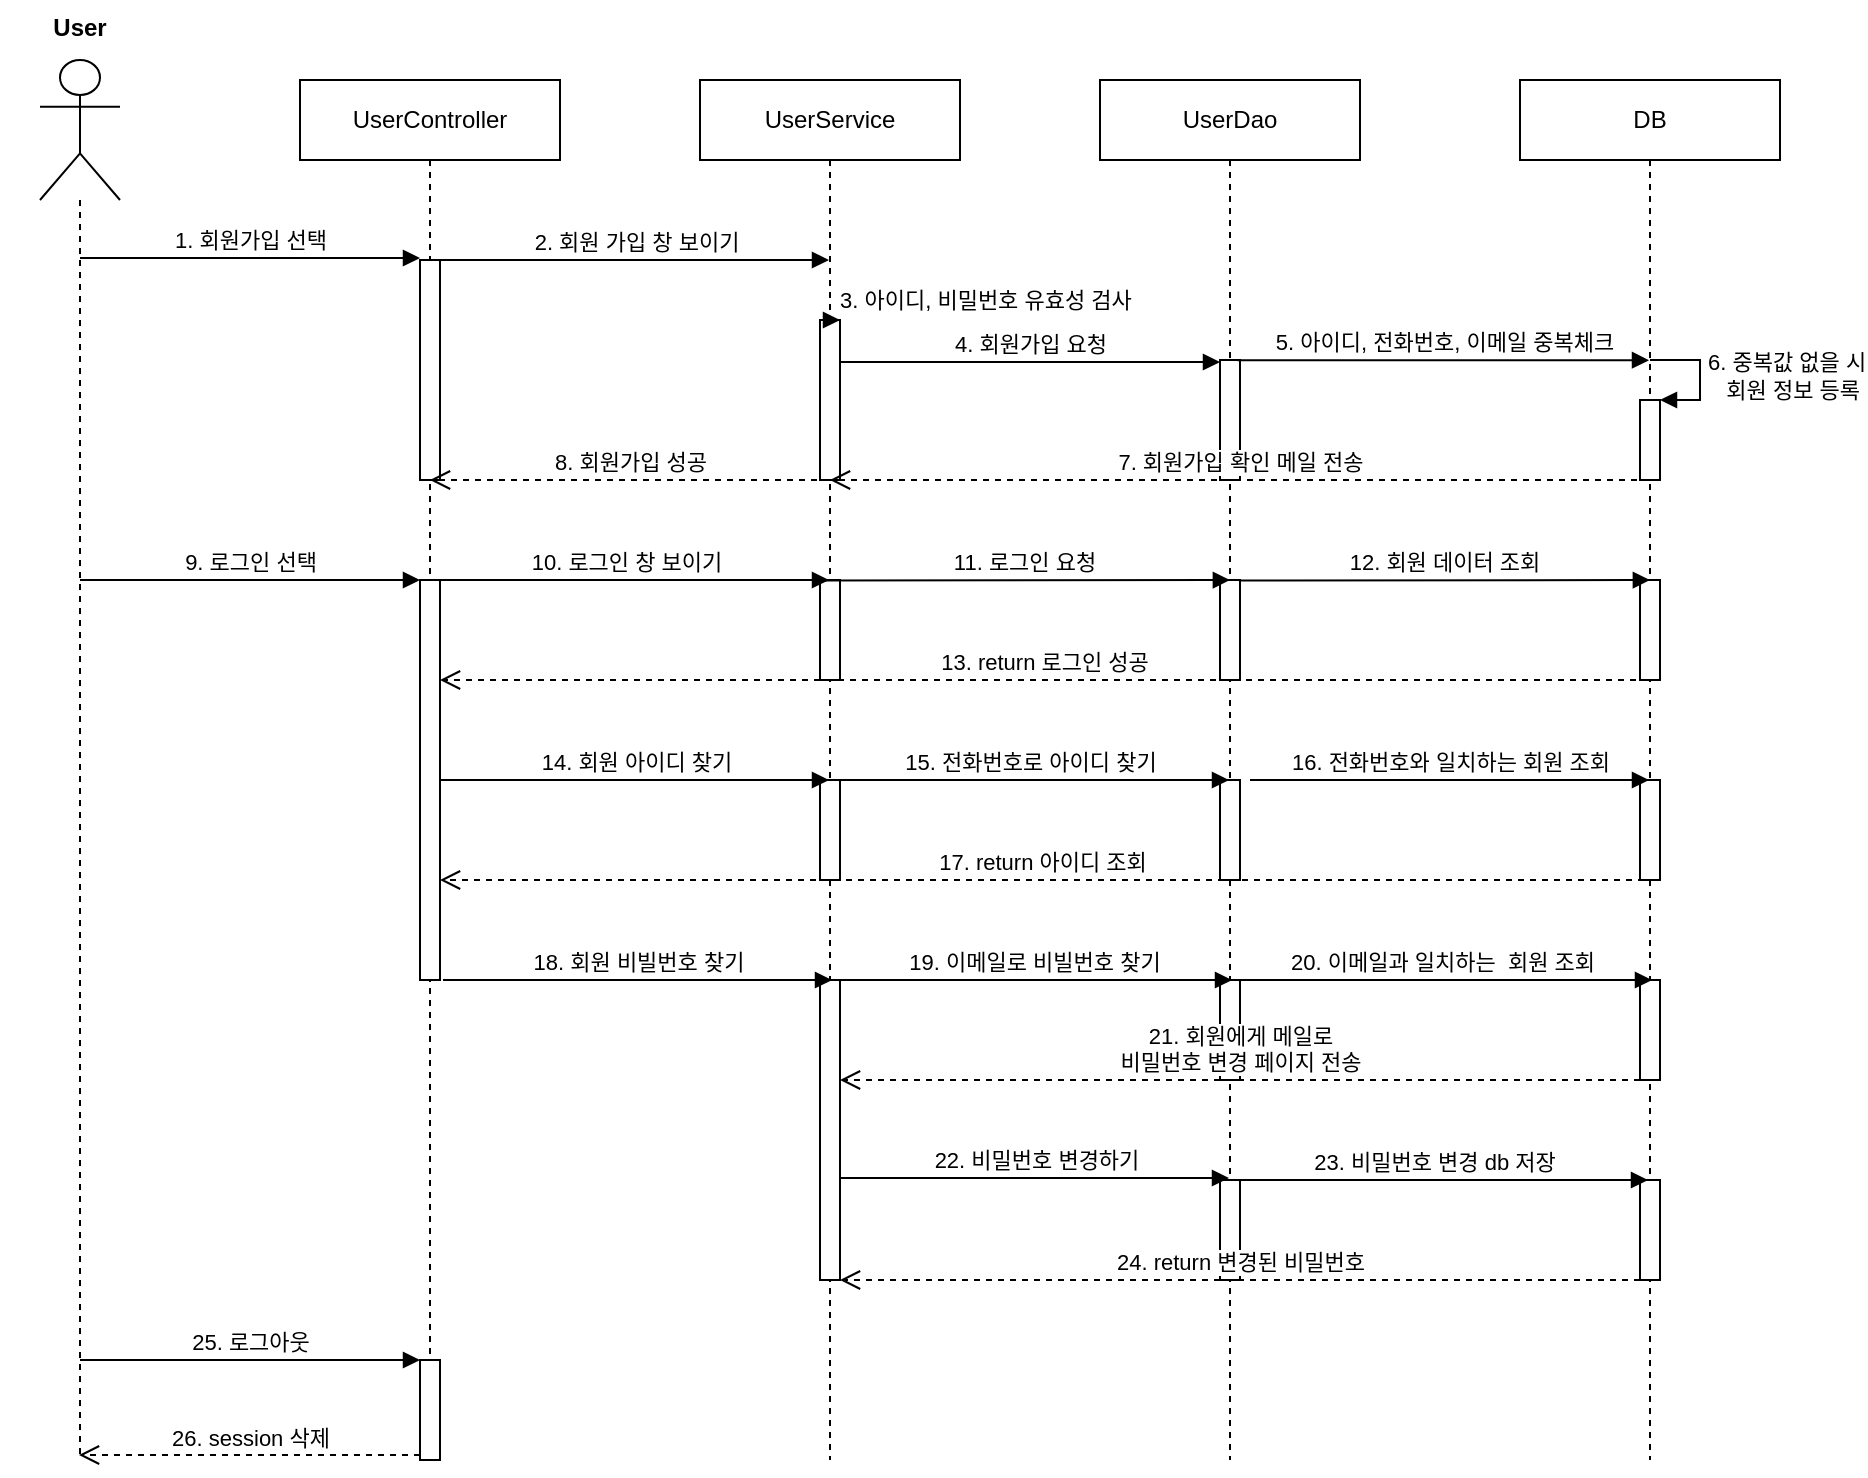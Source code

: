 <mxfile version="13.6.2" type="device"><diagram id="kgpKYQtTHZ0yAKxKKP6v" name="Page-1"><mxGraphModel dx="1185" dy="635" grid="1" gridSize="10" guides="1" tooltips="1" connect="1" arrows="1" fold="1" page="1" pageScale="1" pageWidth="850" pageHeight="1100" math="0" shadow="0"><root><mxCell id="0"/><mxCell id="1" parent="0"/><mxCell id="8dyX1ecPeTQKbDnIwETH-38" value="" style="shape=umlLifeline;participant=umlActor;perimeter=lifelinePerimeter;whiteSpace=wrap;html=1;container=1;collapsible=0;recursiveResize=0;verticalAlign=top;spacingTop=36;labelBackgroundColor=#ffffff;outlineConnect=0;size=70;" parent="1" vertex="1"><mxGeometry x="30" y="60" width="40" height="700" as="geometry"/></mxCell><mxCell id="sChY_oOzbO9Sp7qBZJi5-29" value="1. 회원가입 선택" style="html=1;verticalAlign=bottom;endArrow=block;" parent="8dyX1ecPeTQKbDnIwETH-38" edge="1"><mxGeometry width="80" relative="1" as="geometry"><mxPoint x="20" y="99" as="sourcePoint"/><mxPoint x="190" y="99" as="targetPoint"/></mxGeometry></mxCell><mxCell id="8dyX1ecPeTQKbDnIwETH-39" value="UserController" style="shape=umlLifeline;perimeter=lifelinePerimeter;whiteSpace=wrap;html=1;container=1;collapsible=0;recursiveResize=0;outlineConnect=0;" parent="1" vertex="1"><mxGeometry x="160" y="70" width="130" height="690" as="geometry"/></mxCell><mxCell id="8dyX1ecPeTQKbDnIwETH-49" value="" style="html=1;points=[];perimeter=orthogonalPerimeter;" parent="8dyX1ecPeTQKbDnIwETH-39" vertex="1"><mxGeometry x="60" y="90" width="10" height="110" as="geometry"/></mxCell><mxCell id="8dyX1ecPeTQKbDnIwETH-64" value="" style="html=1;points=[];perimeter=orthogonalPerimeter;" parent="8dyX1ecPeTQKbDnIwETH-39" vertex="1"><mxGeometry x="60" y="250" width="10" height="200" as="geometry"/></mxCell><mxCell id="8dyX1ecPeTQKbDnIwETH-40" value="UserService" style="shape=umlLifeline;perimeter=lifelinePerimeter;whiteSpace=wrap;html=1;container=1;collapsible=0;recursiveResize=0;outlineConnect=0;" parent="1" vertex="1"><mxGeometry x="360" y="70" width="130" height="690" as="geometry"/></mxCell><mxCell id="0hrxIlTXcHfcb8WXV3WB-2" value="" style="html=1;points=[];perimeter=orthogonalPerimeter;" parent="8dyX1ecPeTQKbDnIwETH-40" vertex="1"><mxGeometry x="60" y="250" width="10" height="50" as="geometry"/></mxCell><mxCell id="sChY_oOzbO9Sp7qBZJi5-5" value="" style="html=1;points=[];perimeter=orthogonalPerimeter;" parent="8dyX1ecPeTQKbDnIwETH-40" vertex="1"><mxGeometry x="60" y="350" width="10" height="50" as="geometry"/></mxCell><mxCell id="sChY_oOzbO9Sp7qBZJi5-16" value="" style="html=1;points=[];perimeter=orthogonalPerimeter;" parent="8dyX1ecPeTQKbDnIwETH-40" vertex="1"><mxGeometry x="60" y="450" width="10" height="150" as="geometry"/></mxCell><mxCell id="IBPLAlOAQjRzAeeX7BUl-5" value="" style="html=1;points=[];perimeter=orthogonalPerimeter;" vertex="1" parent="8dyX1ecPeTQKbDnIwETH-40"><mxGeometry x="60" y="120" width="10" height="80" as="geometry"/></mxCell><mxCell id="IBPLAlOAQjRzAeeX7BUl-6" value="3. 아이디, 비밀번호 유효성 검사" style="edgeStyle=orthogonalEdgeStyle;html=1;align=left;spacingLeft=2;endArrow=block;rounded=0;entryX=1;entryY=0;" edge="1" target="IBPLAlOAQjRzAeeX7BUl-5" parent="8dyX1ecPeTQKbDnIwETH-40" source="8dyX1ecPeTQKbDnIwETH-40"><mxGeometry x="-0.679" y="10" relative="1" as="geometry"><mxPoint x="105" y="120" as="sourcePoint"/><Array as="points"><mxPoint x="130" y="90"/><mxPoint x="130" y="120"/></Array><mxPoint as="offset"/></mxGeometry></mxCell><mxCell id="8dyX1ecPeTQKbDnIwETH-41" value="UserDao" style="shape=umlLifeline;perimeter=lifelinePerimeter;whiteSpace=wrap;html=1;container=1;collapsible=0;recursiveResize=0;outlineConnect=0;" parent="1" vertex="1"><mxGeometry x="560" y="70" width="130" height="690" as="geometry"/></mxCell><mxCell id="8dyX1ecPeTQKbDnIwETH-61" value="" style="html=1;points=[];perimeter=orthogonalPerimeter;" parent="8dyX1ecPeTQKbDnIwETH-41" vertex="1"><mxGeometry x="60" y="140" width="10" height="60" as="geometry"/></mxCell><mxCell id="0hrxIlTXcHfcb8WXV3WB-3" value="" style="html=1;points=[];perimeter=orthogonalPerimeter;" parent="8dyX1ecPeTQKbDnIwETH-41" vertex="1"><mxGeometry x="60" y="250" width="10" height="50" as="geometry"/></mxCell><mxCell id="sChY_oOzbO9Sp7qBZJi5-6" value="" style="html=1;points=[];perimeter=orthogonalPerimeter;" parent="8dyX1ecPeTQKbDnIwETH-41" vertex="1"><mxGeometry x="60" y="350" width="10" height="50" as="geometry"/></mxCell><mxCell id="sChY_oOzbO9Sp7qBZJi5-17" value="" style="html=1;points=[];perimeter=orthogonalPerimeter;" parent="8dyX1ecPeTQKbDnIwETH-41" vertex="1"><mxGeometry x="60" y="450" width="10" height="50" as="geometry"/></mxCell><mxCell id="sChY_oOzbO9Sp7qBZJi5-23" value="" style="html=1;points=[];perimeter=orthogonalPerimeter;" parent="8dyX1ecPeTQKbDnIwETH-41" vertex="1"><mxGeometry x="60" y="550" width="10" height="50" as="geometry"/></mxCell><mxCell id="8dyX1ecPeTQKbDnIwETH-42" value="DB" style="shape=umlLifeline;perimeter=lifelinePerimeter;whiteSpace=wrap;html=1;container=1;collapsible=0;recursiveResize=0;outlineConnect=0;" parent="1" vertex="1"><mxGeometry x="770" y="70" width="130" height="690" as="geometry"/></mxCell><mxCell id="0hrxIlTXcHfcb8WXV3WB-6" value="" style="html=1;points=[];perimeter=orthogonalPerimeter;" parent="8dyX1ecPeTQKbDnIwETH-42" vertex="1"><mxGeometry x="60" y="250" width="10" height="50" as="geometry"/></mxCell><mxCell id="sChY_oOzbO9Sp7qBZJi5-18" value="" style="html=1;points=[];perimeter=orthogonalPerimeter;" parent="8dyX1ecPeTQKbDnIwETH-42" vertex="1"><mxGeometry x="60" y="450" width="10" height="50" as="geometry"/></mxCell><mxCell id="sChY_oOzbO9Sp7qBZJi5-22" value="" style="html=1;points=[];perimeter=orthogonalPerimeter;" parent="8dyX1ecPeTQKbDnIwETH-42" vertex="1"><mxGeometry x="60" y="550" width="10" height="50" as="geometry"/></mxCell><mxCell id="IBPLAlOAQjRzAeeX7BUl-9" value="" style="html=1;points=[];perimeter=orthogonalPerimeter;" vertex="1" parent="8dyX1ecPeTQKbDnIwETH-42"><mxGeometry x="60" y="160" width="10" height="40" as="geometry"/></mxCell><mxCell id="IBPLAlOAQjRzAeeX7BUl-10" value="6. 중복값 없을 시 &lt;br&gt;&amp;nbsp; &amp;nbsp;회원 정보 등록" style="edgeStyle=orthogonalEdgeStyle;html=1;align=left;spacingLeft=2;endArrow=block;rounded=0;entryX=1;entryY=0;" edge="1" target="IBPLAlOAQjRzAeeX7BUl-9" parent="8dyX1ecPeTQKbDnIwETH-42"><mxGeometry relative="1" as="geometry"><mxPoint x="65" y="140" as="sourcePoint"/><Array as="points"><mxPoint x="90" y="140"/></Array></mxGeometry></mxCell><mxCell id="8dyX1ecPeTQKbDnIwETH-59" value="2. 회원 가입 창 보이기" style="html=1;verticalAlign=bottom;endArrow=block;" parent="1" target="8dyX1ecPeTQKbDnIwETH-40" edge="1"><mxGeometry width="80" relative="1" as="geometry"><mxPoint x="230" y="160" as="sourcePoint"/><mxPoint x="310" y="160" as="targetPoint"/></mxGeometry></mxCell><mxCell id="8dyX1ecPeTQKbDnIwETH-60" value="4. 회원가입 요청" style="html=1;verticalAlign=bottom;endArrow=block;" parent="1" target="8dyX1ecPeTQKbDnIwETH-61" edge="1"><mxGeometry width="80" relative="1" as="geometry"><mxPoint x="430" y="211" as="sourcePoint"/><mxPoint x="620" y="160" as="targetPoint"/></mxGeometry></mxCell><mxCell id="8dyX1ecPeTQKbDnIwETH-62" value="5. 아이디, 전화번호, 이메일 중복체크" style="html=1;verticalAlign=bottom;endArrow=block;exitX=0.871;exitY=0.002;exitDx=0;exitDy=0;exitPerimeter=0;" parent="1" target="8dyX1ecPeTQKbDnIwETH-42" edge="1" source="8dyX1ecPeTQKbDnIwETH-61"><mxGeometry width="80" relative="1" as="geometry"><mxPoint x="620" y="160" as="sourcePoint"/><mxPoint x="700" y="160" as="targetPoint"/></mxGeometry></mxCell><mxCell id="8dyX1ecPeTQKbDnIwETH-63" value="7. 회원가입 확인 메일 전송" style="html=1;verticalAlign=bottom;endArrow=open;dashed=1;endSize=8;" parent="1" source="8dyX1ecPeTQKbDnIwETH-42" target="8dyX1ecPeTQKbDnIwETH-40" edge="1"><mxGeometry relative="1" as="geometry"><mxPoint x="750" y="210" as="sourcePoint"/><mxPoint x="620" y="210" as="targetPoint"/><Array as="points"><mxPoint x="740" y="270"/></Array></mxGeometry></mxCell><mxCell id="8dyX1ecPeTQKbDnIwETH-68" value="10. 로그인 창 보이기" style="html=1;verticalAlign=bottom;endArrow=block;" parent="1" edge="1"><mxGeometry width="80" relative="1" as="geometry"><mxPoint x="220" y="320" as="sourcePoint"/><mxPoint x="424.5" y="320" as="targetPoint"/></mxGeometry></mxCell><mxCell id="8dyX1ecPeTQKbDnIwETH-69" value="11. 로그인 요청" style="html=1;verticalAlign=bottom;endArrow=block;entryX=0.538;entryY=0.13;entryDx=0;entryDy=0;entryPerimeter=0;" parent="1" edge="1"><mxGeometry width="80" relative="1" as="geometry"><mxPoint x="420" y="320.3" as="sourcePoint"/><mxPoint x="624.94" y="320.0" as="targetPoint"/></mxGeometry></mxCell><mxCell id="0hrxIlTXcHfcb8WXV3WB-1" value="12. 회원 데이터 조회" style="html=1;verticalAlign=bottom;endArrow=block;entryX=0.538;entryY=0.13;entryDx=0;entryDy=0;entryPerimeter=0;" parent="1" edge="1"><mxGeometry width="80" relative="1" as="geometry"><mxPoint x="630" y="320.3" as="sourcePoint"/><mxPoint x="834.94" y="320.0" as="targetPoint"/></mxGeometry></mxCell><mxCell id="sChY_oOzbO9Sp7qBZJi5-1" value="13. return 로그인 성공" style="html=1;verticalAlign=bottom;endArrow=open;dashed=1;endSize=8;" parent="1" edge="1"><mxGeometry relative="1" as="geometry"><mxPoint x="834" y="370" as="sourcePoint"/><mxPoint x="230" y="370" as="targetPoint"/></mxGeometry></mxCell><mxCell id="sChY_oOzbO9Sp7qBZJi5-4" value="14. 회원 아이디 찾기" style="html=1;verticalAlign=bottom;endArrow=block;" parent="1" edge="1"><mxGeometry width="80" relative="1" as="geometry"><mxPoint x="230" y="420" as="sourcePoint"/><mxPoint x="424.5" y="420" as="targetPoint"/></mxGeometry></mxCell><mxCell id="sChY_oOzbO9Sp7qBZJi5-7" value="15. 전화번호로 아이디 찾기" style="html=1;verticalAlign=bottom;endArrow=block;" parent="1" edge="1"><mxGeometry width="80" relative="1" as="geometry"><mxPoint x="425" y="420" as="sourcePoint"/><mxPoint x="624.5" y="420" as="targetPoint"/></mxGeometry></mxCell><mxCell id="sChY_oOzbO9Sp7qBZJi5-8" value="" style="html=1;points=[];perimeter=orthogonalPerimeter;" parent="1" vertex="1"><mxGeometry x="830" y="420" width="10" height="50" as="geometry"/></mxCell><mxCell id="sChY_oOzbO9Sp7qBZJi5-9" value="16. 전화번호와 일치하는 회원 조회" style="html=1;verticalAlign=bottom;endArrow=block;" parent="1" edge="1"><mxGeometry width="80" relative="1" as="geometry"><mxPoint x="635" y="420" as="sourcePoint"/><mxPoint x="834.5" y="420" as="targetPoint"/></mxGeometry></mxCell><mxCell id="sChY_oOzbO9Sp7qBZJi5-10" value="17. return 아이디 조회" style="html=1;verticalAlign=bottom;endArrow=open;dashed=1;endSize=8;exitX=0.2;exitY=1;exitDx=0;exitDy=0;exitPerimeter=0;" parent="1" source="sChY_oOzbO9Sp7qBZJi5-8" edge="1"><mxGeometry relative="1" as="geometry"><mxPoint x="820" y="470" as="sourcePoint"/><mxPoint x="230" y="470" as="targetPoint"/></mxGeometry></mxCell><mxCell id="sChY_oOzbO9Sp7qBZJi5-13" value="18. 회원 비빌번호 찾기" style="html=1;verticalAlign=bottom;endArrow=block;" parent="1" edge="1"><mxGeometry width="80" relative="1" as="geometry"><mxPoint x="231.5" y="520" as="sourcePoint"/><mxPoint x="426" y="520" as="targetPoint"/></mxGeometry></mxCell><mxCell id="sChY_oOzbO9Sp7qBZJi5-14" value="19. 이메일로 비빌번호 찾기" style="html=1;verticalAlign=bottom;endArrow=block;" parent="1" edge="1"><mxGeometry width="80" relative="1" as="geometry"><mxPoint x="426.5" y="520" as="sourcePoint"/><mxPoint x="626" y="520" as="targetPoint"/></mxGeometry></mxCell><mxCell id="sChY_oOzbO9Sp7qBZJi5-15" value="20. 이메일과 일치하는&amp;nbsp; 회원 조회" style="html=1;verticalAlign=bottom;endArrow=block;" parent="1" edge="1"><mxGeometry width="80" relative="1" as="geometry"><mxPoint x="624.5" y="520" as="sourcePoint"/><mxPoint x="836" y="520" as="targetPoint"/></mxGeometry></mxCell><mxCell id="sChY_oOzbO9Sp7qBZJi5-19" value="21. 회원에게 메일로 &lt;br&gt;비밀번호 변경 페이지 전송" style="html=1;verticalAlign=bottom;endArrow=open;dashed=1;endSize=8;exitX=0.2;exitY=1;exitDx=0;exitDy=0;exitPerimeter=0;" parent="1" edge="1"><mxGeometry relative="1" as="geometry"><mxPoint x="830" y="570" as="sourcePoint"/><mxPoint x="430" y="570" as="targetPoint"/></mxGeometry></mxCell><mxCell id="sChY_oOzbO9Sp7qBZJi5-20" value="22. 비밀번호 변경하기" style="html=1;verticalAlign=bottom;endArrow=block;" parent="1" edge="1"><mxGeometry width="80" relative="1" as="geometry"><mxPoint x="430" y="619" as="sourcePoint"/><mxPoint x="624.5" y="619" as="targetPoint"/></mxGeometry></mxCell><mxCell id="sChY_oOzbO9Sp7qBZJi5-21" value="23. 비밀번호 변경 db 저장" style="html=1;verticalAlign=bottom;endArrow=block;" parent="1" edge="1"><mxGeometry width="80" relative="1" as="geometry"><mxPoint x="620" y="620" as="sourcePoint"/><mxPoint x="834" y="620" as="targetPoint"/></mxGeometry></mxCell><mxCell id="sChY_oOzbO9Sp7qBZJi5-24" value="24. return 변경된 비밀번호" style="html=1;verticalAlign=bottom;endArrow=open;dashed=1;endSize=8;exitX=0.2;exitY=1;exitDx=0;exitDy=0;exitPerimeter=0;" parent="1" edge="1"><mxGeometry relative="1" as="geometry"><mxPoint x="830" y="670" as="sourcePoint"/><mxPoint x="430" y="670" as="targetPoint"/></mxGeometry></mxCell><mxCell id="sChY_oOzbO9Sp7qBZJi5-26" value="" style="html=1;points=[];perimeter=orthogonalPerimeter;" parent="1" vertex="1"><mxGeometry x="220" y="710" width="10" height="50" as="geometry"/></mxCell><mxCell id="sChY_oOzbO9Sp7qBZJi5-27" value="25. 로그아웃" style="html=1;verticalAlign=bottom;endArrow=block;entryX=0;entryY=0;" parent="1" target="sChY_oOzbO9Sp7qBZJi5-26" edge="1"><mxGeometry relative="1" as="geometry"><mxPoint x="50" y="710" as="sourcePoint"/></mxGeometry></mxCell><mxCell id="sChY_oOzbO9Sp7qBZJi5-28" value="26. session 삭제" style="html=1;verticalAlign=bottom;endArrow=open;dashed=1;endSize=8;exitX=0;exitY=0.95;" parent="1" source="sChY_oOzbO9Sp7qBZJi5-26" edge="1"><mxGeometry relative="1" as="geometry"><mxPoint x="49.5" y="757.5" as="targetPoint"/></mxGeometry></mxCell><mxCell id="sChY_oOzbO9Sp7qBZJi5-30" value="9. 로그인 선택" style="html=1;verticalAlign=bottom;endArrow=block;" parent="1" edge="1"><mxGeometry width="80" relative="1" as="geometry"><mxPoint x="50" y="320" as="sourcePoint"/><mxPoint x="220" y="320" as="targetPoint"/></mxGeometry></mxCell><mxCell id="sChY_oOzbO9Sp7qBZJi5-31" value="User" style="text;align=center;fontStyle=1;verticalAlign=middle;spacingLeft=3;spacingRight=3;strokeColor=none;rotatable=0;points=[[0,0.5],[1,0.5]];portConstraint=eastwest;" parent="1" vertex="1"><mxGeometry x="10" y="30" width="80" height="26" as="geometry"/></mxCell><mxCell id="IBPLAlOAQjRzAeeX7BUl-2" value="8. 회원가입 성공" style="html=1;verticalAlign=bottom;endArrow=open;dashed=1;endSize=8;" edge="1" parent="1" source="8dyX1ecPeTQKbDnIwETH-40" target="8dyX1ecPeTQKbDnIwETH-39"><mxGeometry relative="1" as="geometry"><mxPoint x="425" y="210" as="sourcePoint"/><mxPoint x="345" y="210" as="targetPoint"/><Array as="points"><mxPoint x="320" y="270"/></Array></mxGeometry></mxCell></root></mxGraphModel></diagram></mxfile>